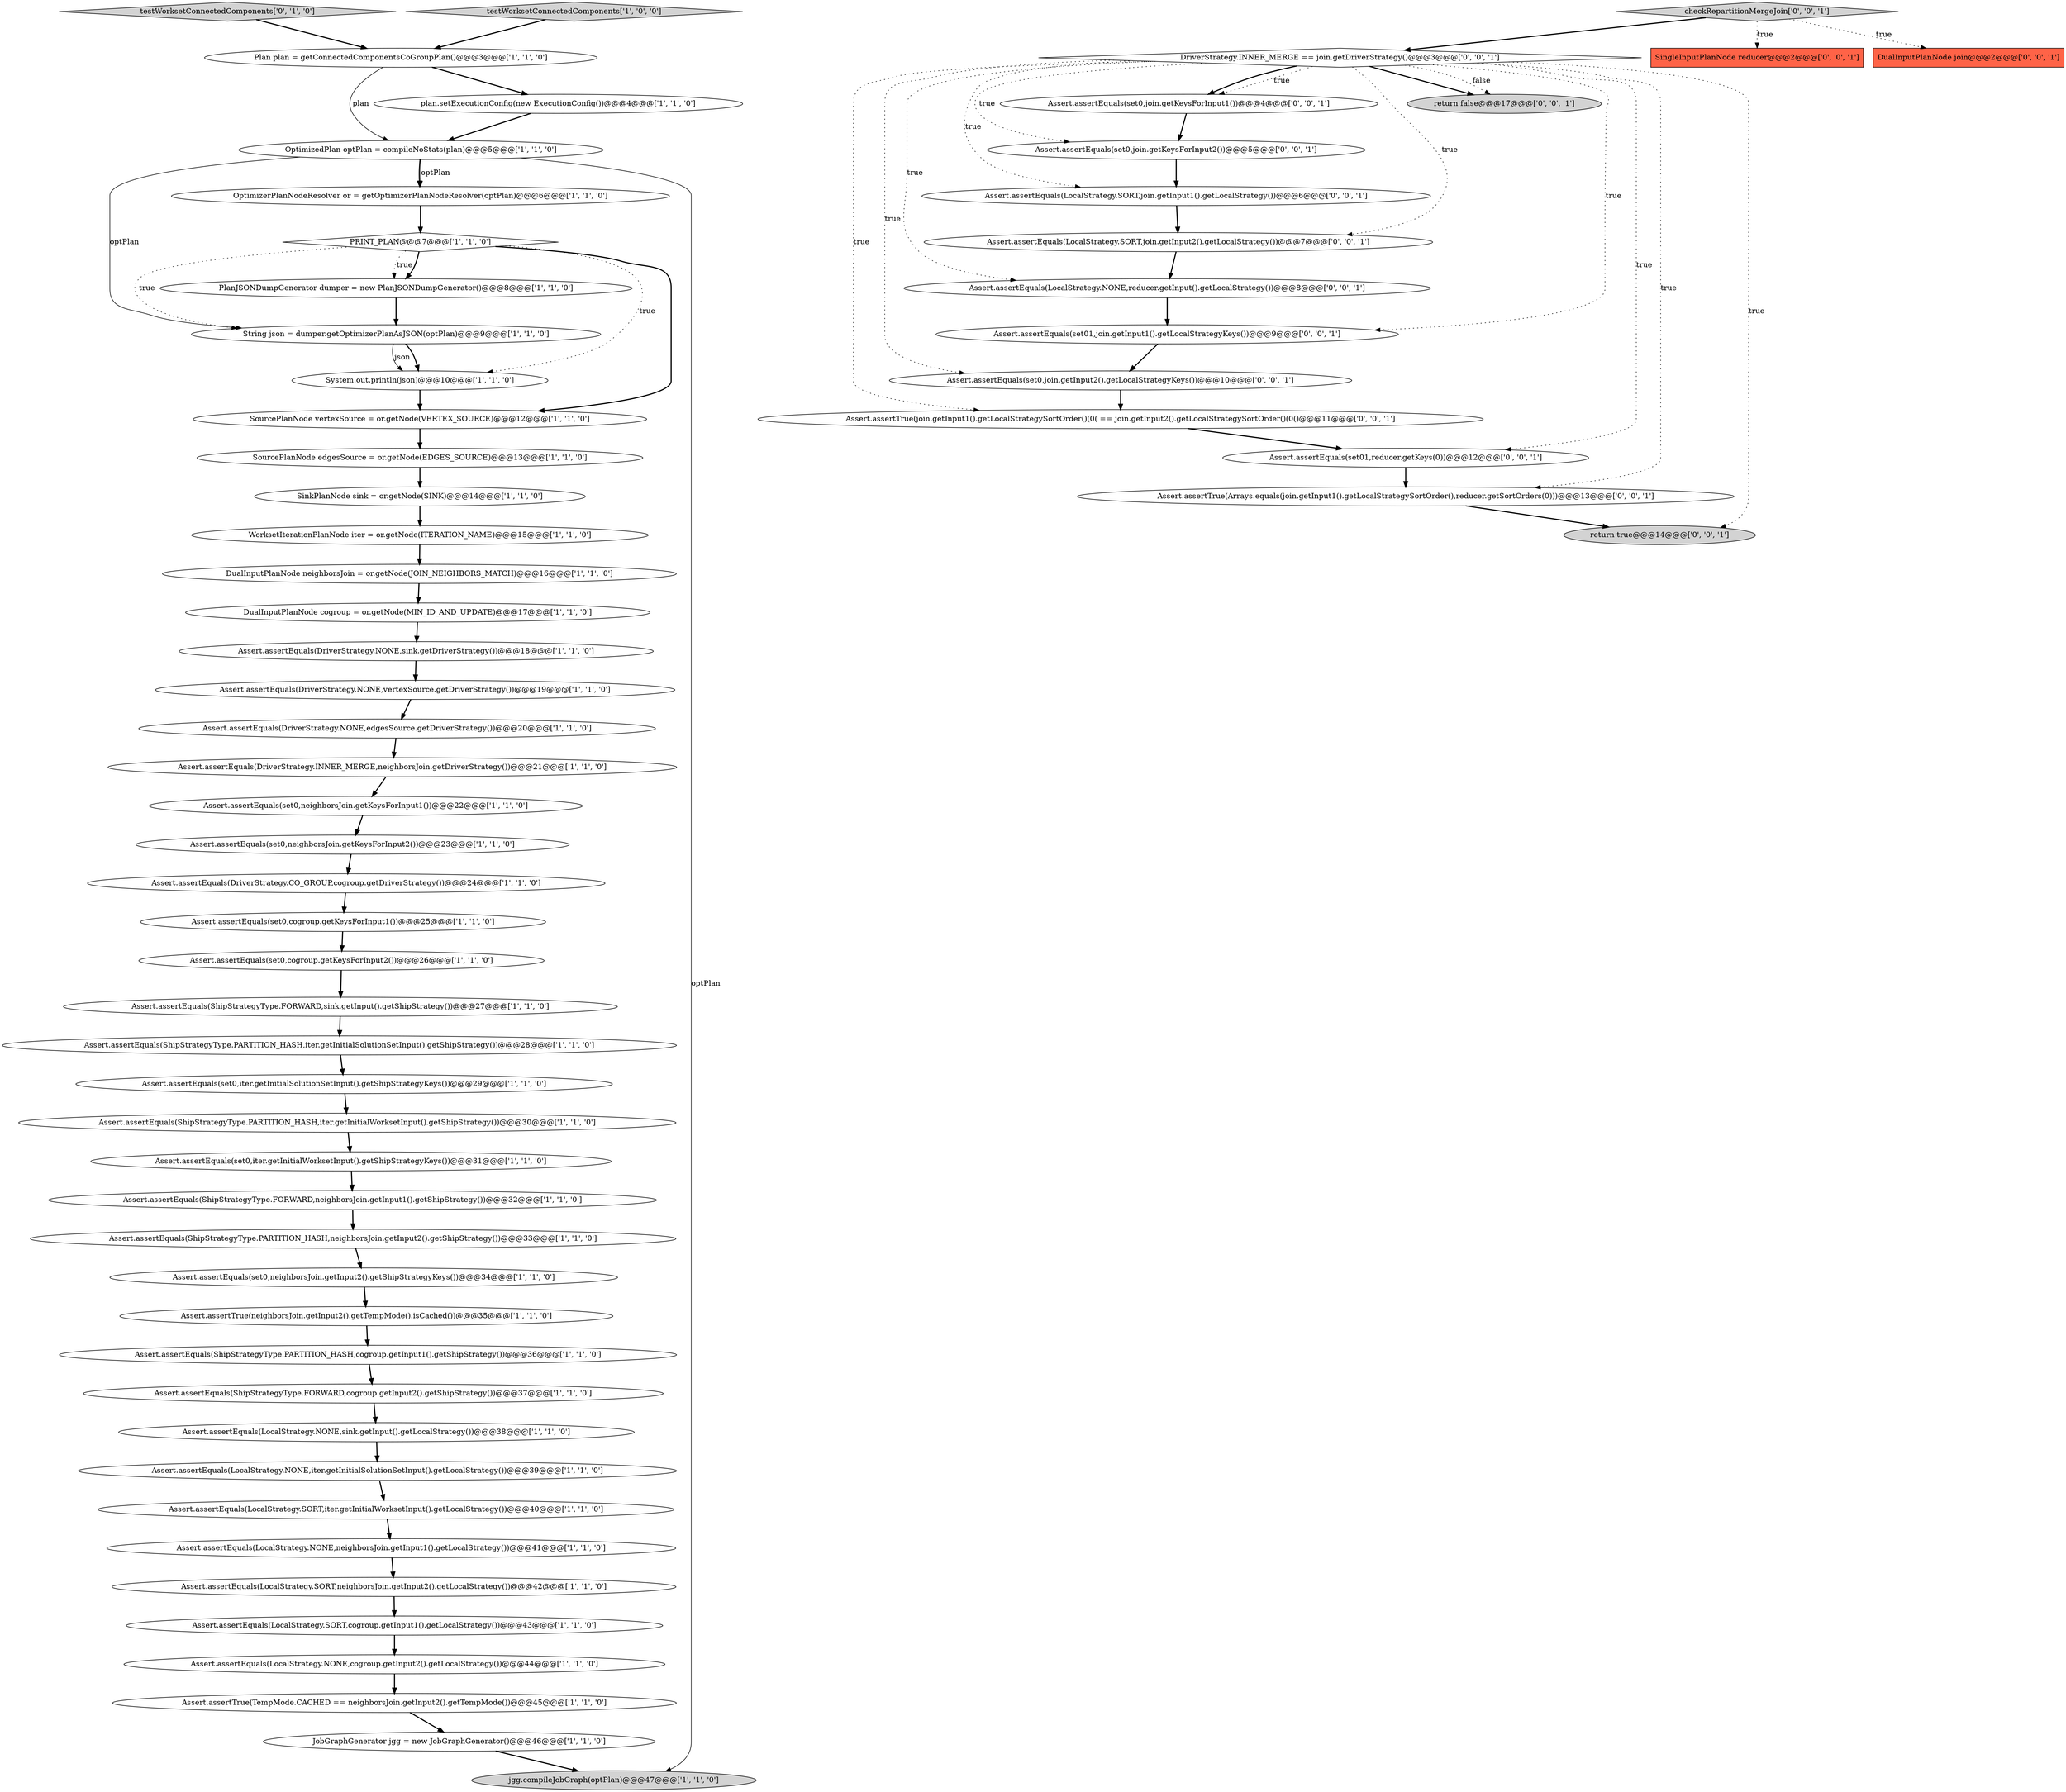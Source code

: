 digraph {
13 [style = filled, label = "DualInputPlanNode neighborsJoin = or.getNode(JOIN_NEIGHBORS_MATCH)@@@16@@@['1', '1', '0']", fillcolor = white, shape = ellipse image = "AAA0AAABBB1BBB"];
21 [style = filled, label = "Assert.assertEquals(DriverStrategy.NONE,edgesSource.getDriverStrategy())@@@20@@@['1', '1', '0']", fillcolor = white, shape = ellipse image = "AAA0AAABBB1BBB"];
37 [style = filled, label = "Assert.assertEquals(LocalStrategy.SORT,iter.getInitialWorksetInput().getLocalStrategy())@@@40@@@['1', '1', '0']", fillcolor = white, shape = ellipse image = "AAA0AAABBB1BBB"];
61 [style = filled, label = "Assert.assertEquals(set0,join.getInput2().getLocalStrategyKeys())@@@10@@@['0', '0', '1']", fillcolor = white, shape = ellipse image = "AAA0AAABBB3BBB"];
34 [style = filled, label = "Assert.assertEquals(set0,cogroup.getKeysForInput1())@@@25@@@['1', '1', '0']", fillcolor = white, shape = ellipse image = "AAA0AAABBB1BBB"];
28 [style = filled, label = "Assert.assertEquals(LocalStrategy.SORT,cogroup.getInput1().getLocalStrategy())@@@43@@@['1', '1', '0']", fillcolor = white, shape = ellipse image = "AAA0AAABBB1BBB"];
45 [style = filled, label = "testWorksetConnectedComponents['0', '1', '0']", fillcolor = lightgray, shape = diamond image = "AAA0AAABBB2BBB"];
56 [style = filled, label = "Assert.assertTrue(join.getInput1().getLocalStrategySortOrder()(0( == join.getInput2().getLocalStrategySortOrder()(0()@@@11@@@['0', '0', '1']", fillcolor = white, shape = ellipse image = "AAA0AAABBB3BBB"];
19 [style = filled, label = "String json = dumper.getOptimizerPlanAsJSON(optPlan)@@@9@@@['1', '1', '0']", fillcolor = white, shape = ellipse image = "AAA0AAABBB1BBB"];
2 [style = filled, label = "PRINT_PLAN@@@7@@@['1', '1', '0']", fillcolor = white, shape = diamond image = "AAA0AAABBB1BBB"];
31 [style = filled, label = "testWorksetConnectedComponents['1', '0', '0']", fillcolor = lightgray, shape = diamond image = "AAA0AAABBB1BBB"];
12 [style = filled, label = "Assert.assertTrue(TempMode.CACHED == neighborsJoin.getInput2().getTempMode())@@@45@@@['1', '1', '0']", fillcolor = white, shape = ellipse image = "AAA0AAABBB1BBB"];
59 [style = filled, label = "Assert.assertEquals(set01,reducer.getKeys(0))@@@12@@@['0', '0', '1']", fillcolor = white, shape = ellipse image = "AAA0AAABBB3BBB"];
10 [style = filled, label = "Assert.assertEquals(LocalStrategy.NONE,iter.getInitialSolutionSetInput().getLocalStrategy())@@@39@@@['1', '1', '0']", fillcolor = white, shape = ellipse image = "AAA0AAABBB1BBB"];
5 [style = filled, label = "jgg.compileJobGraph(optPlan)@@@47@@@['1', '1', '0']", fillcolor = lightgray, shape = ellipse image = "AAA0AAABBB1BBB"];
46 [style = filled, label = "return true@@@14@@@['0', '0', '1']", fillcolor = lightgray, shape = ellipse image = "AAA0AAABBB3BBB"];
42 [style = filled, label = "Assert.assertEquals(set0,iter.getInitialSolutionSetInput().getShipStrategyKeys())@@@29@@@['1', '1', '0']", fillcolor = white, shape = ellipse image = "AAA0AAABBB1BBB"];
29 [style = filled, label = "Assert.assertEquals(set0,neighborsJoin.getKeysForInput1())@@@22@@@['1', '1', '0']", fillcolor = white, shape = ellipse image = "AAA0AAABBB1BBB"];
6 [style = filled, label = "Plan plan = getConnectedComponentsCoGroupPlan()@@@3@@@['1', '1', '0']", fillcolor = white, shape = ellipse image = "AAA0AAABBB1BBB"];
50 [style = filled, label = "Assert.assertEquals(LocalStrategy.SORT,join.getInput2().getLocalStrategy())@@@7@@@['0', '0', '1']", fillcolor = white, shape = ellipse image = "AAA0AAABBB3BBB"];
18 [style = filled, label = "DualInputPlanNode cogroup = or.getNode(MIN_ID_AND_UPDATE)@@@17@@@['1', '1', '0']", fillcolor = white, shape = ellipse image = "AAA0AAABBB1BBB"];
39 [style = filled, label = "Assert.assertEquals(set0,iter.getInitialWorksetInput().getShipStrategyKeys())@@@31@@@['1', '1', '0']", fillcolor = white, shape = ellipse image = "AAA0AAABBB1BBB"];
58 [style = filled, label = "Assert.assertEquals(set01,join.getInput1().getLocalStrategyKeys())@@@9@@@['0', '0', '1']", fillcolor = white, shape = ellipse image = "AAA0AAABBB3BBB"];
32 [style = filled, label = "Assert.assertEquals(set0,cogroup.getKeysForInput2())@@@26@@@['1', '1', '0']", fillcolor = white, shape = ellipse image = "AAA0AAABBB1BBB"];
9 [style = filled, label = "WorksetIterationPlanNode iter = or.getNode(ITERATION_NAME)@@@15@@@['1', '1', '0']", fillcolor = white, shape = ellipse image = "AAA0AAABBB1BBB"];
53 [style = filled, label = "DriverStrategy.INNER_MERGE == join.getDriverStrategy()@@@3@@@['0', '0', '1']", fillcolor = white, shape = diamond image = "AAA0AAABBB3BBB"];
4 [style = filled, label = "Assert.assertEquals(set0,neighborsJoin.getInput2().getShipStrategyKeys())@@@34@@@['1', '1', '0']", fillcolor = white, shape = ellipse image = "AAA0AAABBB1BBB"];
15 [style = filled, label = "JobGraphGenerator jgg = new JobGraphGenerator()@@@46@@@['1', '1', '0']", fillcolor = white, shape = ellipse image = "AAA0AAABBB1BBB"];
7 [style = filled, label = "SourcePlanNode vertexSource = or.getNode(VERTEX_SOURCE)@@@12@@@['1', '1', '0']", fillcolor = white, shape = ellipse image = "AAA0AAABBB1BBB"];
3 [style = filled, label = "Assert.assertEquals(DriverStrategy.NONE,vertexSource.getDriverStrategy())@@@19@@@['1', '1', '0']", fillcolor = white, shape = ellipse image = "AAA0AAABBB1BBB"];
16 [style = filled, label = "Assert.assertEquals(set0,neighborsJoin.getKeysForInput2())@@@23@@@['1', '1', '0']", fillcolor = white, shape = ellipse image = "AAA0AAABBB1BBB"];
55 [style = filled, label = "checkRepartitionMergeJoin['0', '0', '1']", fillcolor = lightgray, shape = diamond image = "AAA0AAABBB3BBB"];
0 [style = filled, label = "Assert.assertEquals(ShipStrategyType.PARTITION_HASH,iter.getInitialSolutionSetInput().getShipStrategy())@@@28@@@['1', '1', '0']", fillcolor = white, shape = ellipse image = "AAA0AAABBB1BBB"];
22 [style = filled, label = "Assert.assertEquals(LocalStrategy.NONE,cogroup.getInput2().getLocalStrategy())@@@44@@@['1', '1', '0']", fillcolor = white, shape = ellipse image = "AAA0AAABBB1BBB"];
49 [style = filled, label = "SingleInputPlanNode reducer@@@2@@@['0', '0', '1']", fillcolor = tomato, shape = box image = "AAA0AAABBB3BBB"];
52 [style = filled, label = "Assert.assertEquals(LocalStrategy.NONE,reducer.getInput().getLocalStrategy())@@@8@@@['0', '0', '1']", fillcolor = white, shape = ellipse image = "AAA0AAABBB3BBB"];
57 [style = filled, label = "return false@@@17@@@['0', '0', '1']", fillcolor = lightgray, shape = ellipse image = "AAA0AAABBB3BBB"];
20 [style = filled, label = "plan.setExecutionConfig(new ExecutionConfig())@@@4@@@['1', '1', '0']", fillcolor = white, shape = ellipse image = "AAA0AAABBB1BBB"];
17 [style = filled, label = "SinkPlanNode sink = or.getNode(SINK)@@@14@@@['1', '1', '0']", fillcolor = white, shape = ellipse image = "AAA0AAABBB1BBB"];
27 [style = filled, label = "System.out.println(json)@@@10@@@['1', '1', '0']", fillcolor = white, shape = ellipse image = "AAA0AAABBB1BBB"];
1 [style = filled, label = "Assert.assertEquals(ShipStrategyType.PARTITION_HASH,neighborsJoin.getInput2().getShipStrategy())@@@33@@@['1', '1', '0']", fillcolor = white, shape = ellipse image = "AAA0AAABBB1BBB"];
44 [style = filled, label = "OptimizedPlan optPlan = compileNoStats(plan)@@@5@@@['1', '1', '0']", fillcolor = white, shape = ellipse image = "AAA0AAABBB1BBB"];
24 [style = filled, label = "Assert.assertEquals(LocalStrategy.NONE,neighborsJoin.getInput1().getLocalStrategy())@@@41@@@['1', '1', '0']", fillcolor = white, shape = ellipse image = "AAA0AAABBB1BBB"];
26 [style = filled, label = "Assert.assertEquals(DriverStrategy.INNER_MERGE,neighborsJoin.getDriverStrategy())@@@21@@@['1', '1', '0']", fillcolor = white, shape = ellipse image = "AAA0AAABBB1BBB"];
38 [style = filled, label = "Assert.assertEquals(DriverStrategy.CO_GROUP,cogroup.getDriverStrategy())@@@24@@@['1', '1', '0']", fillcolor = white, shape = ellipse image = "AAA0AAABBB1BBB"];
51 [style = filled, label = "Assert.assertEquals(set0,join.getKeysForInput2())@@@5@@@['0', '0', '1']", fillcolor = white, shape = ellipse image = "AAA0AAABBB3BBB"];
35 [style = filled, label = "PlanJSONDumpGenerator dumper = new PlanJSONDumpGenerator()@@@8@@@['1', '1', '0']", fillcolor = white, shape = ellipse image = "AAA0AAABBB1BBB"];
23 [style = filled, label = "OptimizerPlanNodeResolver or = getOptimizerPlanNodeResolver(optPlan)@@@6@@@['1', '1', '0']", fillcolor = white, shape = ellipse image = "AAA0AAABBB1BBB"];
48 [style = filled, label = "DualInputPlanNode join@@@2@@@['0', '0', '1']", fillcolor = tomato, shape = box image = "AAA0AAABBB3BBB"];
41 [style = filled, label = "SourcePlanNode edgesSource = or.getNode(EDGES_SOURCE)@@@13@@@['1', '1', '0']", fillcolor = white, shape = ellipse image = "AAA0AAABBB1BBB"];
33 [style = filled, label = "Assert.assertEquals(ShipStrategyType.PARTITION_HASH,iter.getInitialWorksetInput().getShipStrategy())@@@30@@@['1', '1', '0']", fillcolor = white, shape = ellipse image = "AAA0AAABBB1BBB"];
36 [style = filled, label = "Assert.assertEquals(ShipStrategyType.FORWARD,sink.getInput().getShipStrategy())@@@27@@@['1', '1', '0']", fillcolor = white, shape = ellipse image = "AAA0AAABBB1BBB"];
25 [style = filled, label = "Assert.assertEquals(ShipStrategyType.FORWARD,cogroup.getInput2().getShipStrategy())@@@37@@@['1', '1', '0']", fillcolor = white, shape = ellipse image = "AAA0AAABBB1BBB"];
43 [style = filled, label = "Assert.assertEquals(LocalStrategy.NONE,sink.getInput().getLocalStrategy())@@@38@@@['1', '1', '0']", fillcolor = white, shape = ellipse image = "AAA0AAABBB1BBB"];
60 [style = filled, label = "Assert.assertTrue(Arrays.equals(join.getInput1().getLocalStrategySortOrder(),reducer.getSortOrders(0)))@@@13@@@['0', '0', '1']", fillcolor = white, shape = ellipse image = "AAA0AAABBB3BBB"];
30 [style = filled, label = "Assert.assertEquals(ShipStrategyType.FORWARD,neighborsJoin.getInput1().getShipStrategy())@@@32@@@['1', '1', '0']", fillcolor = white, shape = ellipse image = "AAA0AAABBB1BBB"];
40 [style = filled, label = "Assert.assertEquals(LocalStrategy.SORT,neighborsJoin.getInput2().getLocalStrategy())@@@42@@@['1', '1', '0']", fillcolor = white, shape = ellipse image = "AAA0AAABBB1BBB"];
14 [style = filled, label = "Assert.assertEquals(DriverStrategy.NONE,sink.getDriverStrategy())@@@18@@@['1', '1', '0']", fillcolor = white, shape = ellipse image = "AAA0AAABBB1BBB"];
47 [style = filled, label = "Assert.assertEquals(set0,join.getKeysForInput1())@@@4@@@['0', '0', '1']", fillcolor = white, shape = ellipse image = "AAA0AAABBB3BBB"];
54 [style = filled, label = "Assert.assertEquals(LocalStrategy.SORT,join.getInput1().getLocalStrategy())@@@6@@@['0', '0', '1']", fillcolor = white, shape = ellipse image = "AAA0AAABBB3BBB"];
11 [style = filled, label = "Assert.assertTrue(neighborsJoin.getInput2().getTempMode().isCached())@@@35@@@['1', '1', '0']", fillcolor = white, shape = ellipse image = "AAA0AAABBB1BBB"];
8 [style = filled, label = "Assert.assertEquals(ShipStrategyType.PARTITION_HASH,cogroup.getInput1().getShipStrategy())@@@36@@@['1', '1', '0']", fillcolor = white, shape = ellipse image = "AAA0AAABBB1BBB"];
2->35 [style = dotted, label="true"];
23->2 [style = bold, label=""];
24->40 [style = bold, label=""];
10->37 [style = bold, label=""];
53->58 [style = dotted, label="true"];
55->48 [style = dotted, label="true"];
37->24 [style = bold, label=""];
2->27 [style = dotted, label="true"];
14->3 [style = bold, label=""];
27->7 [style = bold, label=""];
44->23 [style = bold, label=""];
20->44 [style = bold, label=""];
2->7 [style = bold, label=""];
53->57 [style = dotted, label="false"];
53->51 [style = dotted, label="true"];
0->42 [style = bold, label=""];
52->58 [style = bold, label=""];
12->15 [style = bold, label=""];
59->60 [style = bold, label=""];
4->11 [style = bold, label=""];
60->46 [style = bold, label=""];
3->21 [style = bold, label=""];
40->28 [style = bold, label=""];
9->13 [style = bold, label=""];
53->50 [style = dotted, label="true"];
53->52 [style = dotted, label="true"];
53->46 [style = dotted, label="true"];
43->10 [style = bold, label=""];
38->34 [style = bold, label=""];
51->54 [style = bold, label=""];
44->19 [style = solid, label="optPlan"];
6->20 [style = bold, label=""];
16->38 [style = bold, label=""];
13->18 [style = bold, label=""];
53->57 [style = bold, label=""];
53->47 [style = dotted, label="true"];
47->51 [style = bold, label=""];
44->23 [style = solid, label="optPlan"];
19->27 [style = bold, label=""];
32->36 [style = bold, label=""];
44->5 [style = solid, label="optPlan"];
28->22 [style = bold, label=""];
53->54 [style = dotted, label="true"];
53->61 [style = dotted, label="true"];
7->41 [style = bold, label=""];
25->43 [style = bold, label=""];
55->49 [style = dotted, label="true"];
45->6 [style = bold, label=""];
29->16 [style = bold, label=""];
33->39 [style = bold, label=""];
31->6 [style = bold, label=""];
21->26 [style = bold, label=""];
11->8 [style = bold, label=""];
53->56 [style = dotted, label="true"];
58->61 [style = bold, label=""];
8->25 [style = bold, label=""];
61->56 [style = bold, label=""];
17->9 [style = bold, label=""];
56->59 [style = bold, label=""];
6->44 [style = solid, label="plan"];
15->5 [style = bold, label=""];
1->4 [style = bold, label=""];
19->27 [style = solid, label="json"];
36->0 [style = bold, label=""];
55->53 [style = bold, label=""];
53->59 [style = dotted, label="true"];
53->47 [style = bold, label=""];
50->52 [style = bold, label=""];
30->1 [style = bold, label=""];
22->12 [style = bold, label=""];
18->14 [style = bold, label=""];
54->50 [style = bold, label=""];
35->19 [style = bold, label=""];
39->30 [style = bold, label=""];
2->19 [style = dotted, label="true"];
2->35 [style = bold, label=""];
41->17 [style = bold, label=""];
26->29 [style = bold, label=""];
53->60 [style = dotted, label="true"];
42->33 [style = bold, label=""];
34->32 [style = bold, label=""];
}
